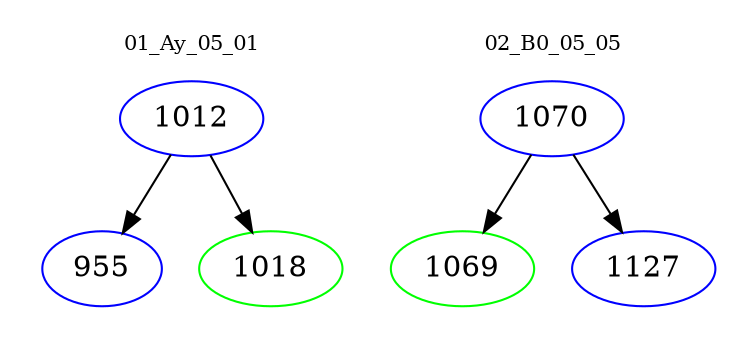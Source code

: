 digraph{
subgraph cluster_0 {
color = white
label = "01_Ay_05_01";
fontsize=10;
T0_1012 [label="1012", color="blue"]
T0_1012 -> T0_955 [color="black"]
T0_955 [label="955", color="blue"]
T0_1012 -> T0_1018 [color="black"]
T0_1018 [label="1018", color="green"]
}
subgraph cluster_1 {
color = white
label = "02_B0_05_05";
fontsize=10;
T1_1070 [label="1070", color="blue"]
T1_1070 -> T1_1069 [color="black"]
T1_1069 [label="1069", color="green"]
T1_1070 -> T1_1127 [color="black"]
T1_1127 [label="1127", color="blue"]
}
}
